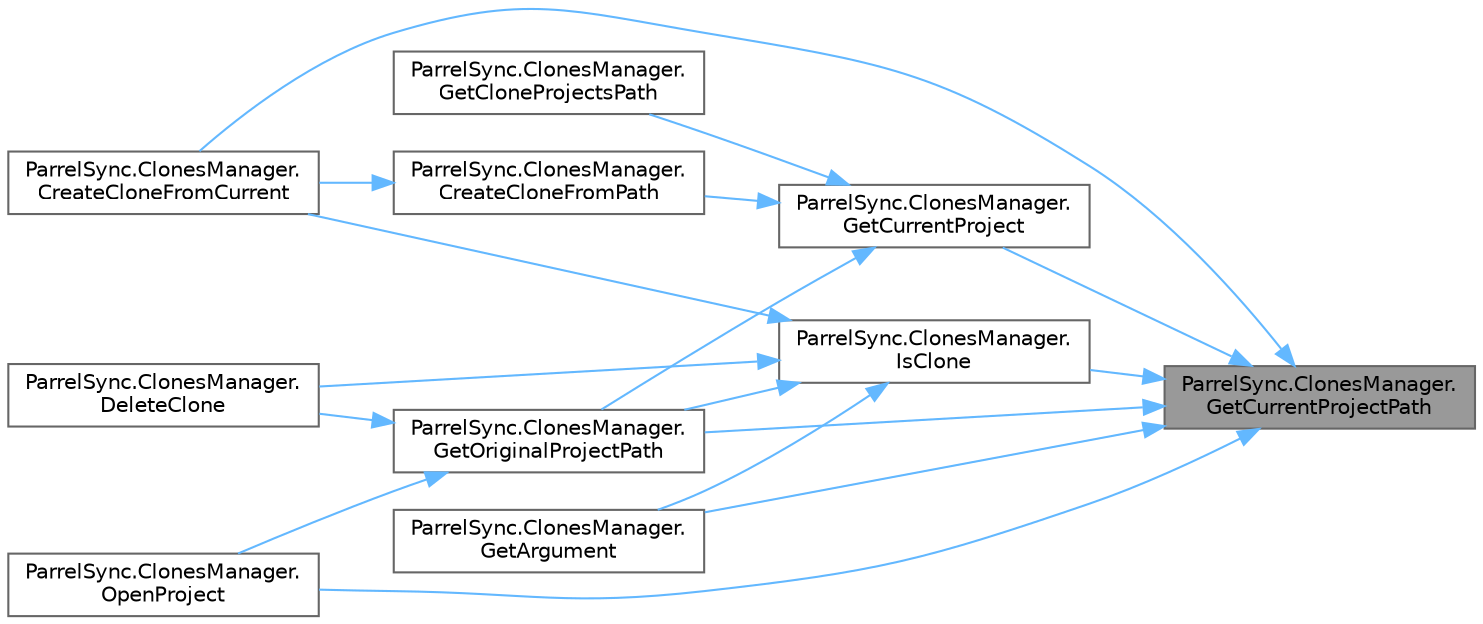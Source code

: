 digraph "ParrelSync.ClonesManager.GetCurrentProjectPath"
{
 // LATEX_PDF_SIZE
  bgcolor="transparent";
  edge [fontname=Helvetica,fontsize=10,labelfontname=Helvetica,labelfontsize=10];
  node [fontname=Helvetica,fontsize=10,shape=box,height=0.2,width=0.4];
  rankdir="RL";
  Node1 [id="Node000001",label="ParrelSync.ClonesManager.\lGetCurrentProjectPath",height=0.2,width=0.4,color="gray40", fillcolor="grey60", style="filled", fontcolor="black",tooltip="Get the path to the current unityEditor project folder's info."];
  Node1 -> Node2 [id="edge1_Node000001_Node000002",dir="back",color="steelblue1",style="solid",tooltip=" "];
  Node2 [id="Node000002",label="ParrelSync.ClonesManager.\lCreateCloneFromCurrent",height=0.2,width=0.4,color="grey40", fillcolor="white", style="filled",URL="$class_parrel_sync_1_1_clones_manager.html#a8d1e30fb14a608c161e369ff20da4621",tooltip="Creates clone from the project currently open in Unity Editor."];
  Node1 -> Node3 [id="edge2_Node000001_Node000003",dir="back",color="steelblue1",style="solid",tooltip=" "];
  Node3 [id="Node000003",label="ParrelSync.ClonesManager.\lGetArgument",height=0.2,width=0.4,color="grey40", fillcolor="white", style="filled",URL="$class_parrel_sync_1_1_clones_manager.html#a9c720c5934229c12abc3149dff47d356",tooltip="Get the argument of this clone project. If this is the original project, will return an empty string."];
  Node1 -> Node4 [id="edge3_Node000001_Node000004",dir="back",color="steelblue1",style="solid",tooltip=" "];
  Node4 [id="Node000004",label="ParrelSync.ClonesManager.\lGetCurrentProject",height=0.2,width=0.4,color="grey40", fillcolor="white", style="filled",URL="$class_parrel_sync_1_1_clones_manager.html#abad197fdc686fcc0a0d91b1549b37bc3",tooltip="Return a project object that describes all the paths we need to clone it."];
  Node4 -> Node5 [id="edge4_Node000004_Node000005",dir="back",color="steelblue1",style="solid",tooltip=" "];
  Node5 [id="Node000005",label="ParrelSync.ClonesManager.\lCreateCloneFromPath",height=0.2,width=0.4,color="grey40", fillcolor="white", style="filled",URL="$class_parrel_sync_1_1_clones_manager.html#a6ad4ab60d3ff69172fa44a4140b637c2",tooltip="Creates clone of the project located at the given path."];
  Node5 -> Node2 [id="edge5_Node000005_Node000002",dir="back",color="steelblue1",style="solid",tooltip=" "];
  Node4 -> Node6 [id="edge6_Node000004_Node000006",dir="back",color="steelblue1",style="solid",tooltip=" "];
  Node6 [id="Node000006",label="ParrelSync.ClonesManager.\lGetCloneProjectsPath",height=0.2,width=0.4,color="grey40", fillcolor="white", style="filled",URL="$class_parrel_sync_1_1_clones_manager.html#a7b38e6884d772cb12d987f2f9f0e48c3",tooltip="Returns all clone projects path."];
  Node4 -> Node7 [id="edge7_Node000004_Node000007",dir="back",color="steelblue1",style="solid",tooltip=" "];
  Node7 [id="Node000007",label="ParrelSync.ClonesManager.\lGetOriginalProjectPath",height=0.2,width=0.4,color="grey40", fillcolor="white", style="filled",URL="$class_parrel_sync_1_1_clones_manager.html#a6ebb384bf43c559df66ec402f12b38a0",tooltip="Returns the path to the original project. If currently open project is the original,..."];
  Node7 -> Node8 [id="edge8_Node000007_Node000008",dir="back",color="steelblue1",style="solid",tooltip=" "];
  Node8 [id="Node000008",label="ParrelSync.ClonesManager.\lDeleteClone",height=0.2,width=0.4,color="grey40", fillcolor="white", style="filled",URL="$class_parrel_sync_1_1_clones_manager.html#a4fb10663eae8478877e3b6ca880deee8",tooltip="Deletes the clone of the currently open project, if such exists."];
  Node7 -> Node9 [id="edge9_Node000007_Node000009",dir="back",color="steelblue1",style="solid",tooltip=" "];
  Node9 [id="Node000009",label="ParrelSync.ClonesManager.\lOpenProject",height=0.2,width=0.4,color="grey40", fillcolor="white", style="filled",URL="$class_parrel_sync_1_1_clones_manager.html#a70e7ed16c35d3a6a461cdfc4524e1693",tooltip="Opens a project located at the given path (if one exists)."];
  Node1 -> Node7 [id="edge10_Node000001_Node000007",dir="back",color="steelblue1",style="solid",tooltip=" "];
  Node1 -> Node10 [id="edge11_Node000001_Node000010",dir="back",color="steelblue1",style="solid",tooltip=" "];
  Node10 [id="Node000010",label="ParrelSync.ClonesManager.\lIsClone",height=0.2,width=0.4,color="grey40", fillcolor="white", style="filled",URL="$class_parrel_sync_1_1_clones_manager.html#a397671f995699eaec602004aa35f82f2",tooltip="Returns true if the project currently open in Unity Editor is a clone."];
  Node10 -> Node2 [id="edge12_Node000010_Node000002",dir="back",color="steelblue1",style="solid",tooltip=" "];
  Node10 -> Node8 [id="edge13_Node000010_Node000008",dir="back",color="steelblue1",style="solid",tooltip=" "];
  Node10 -> Node3 [id="edge14_Node000010_Node000003",dir="back",color="steelblue1",style="solid",tooltip=" "];
  Node10 -> Node7 [id="edge15_Node000010_Node000007",dir="back",color="steelblue1",style="solid",tooltip=" "];
  Node1 -> Node9 [id="edge16_Node000001_Node000009",dir="back",color="steelblue1",style="solid",tooltip=" "];
}
